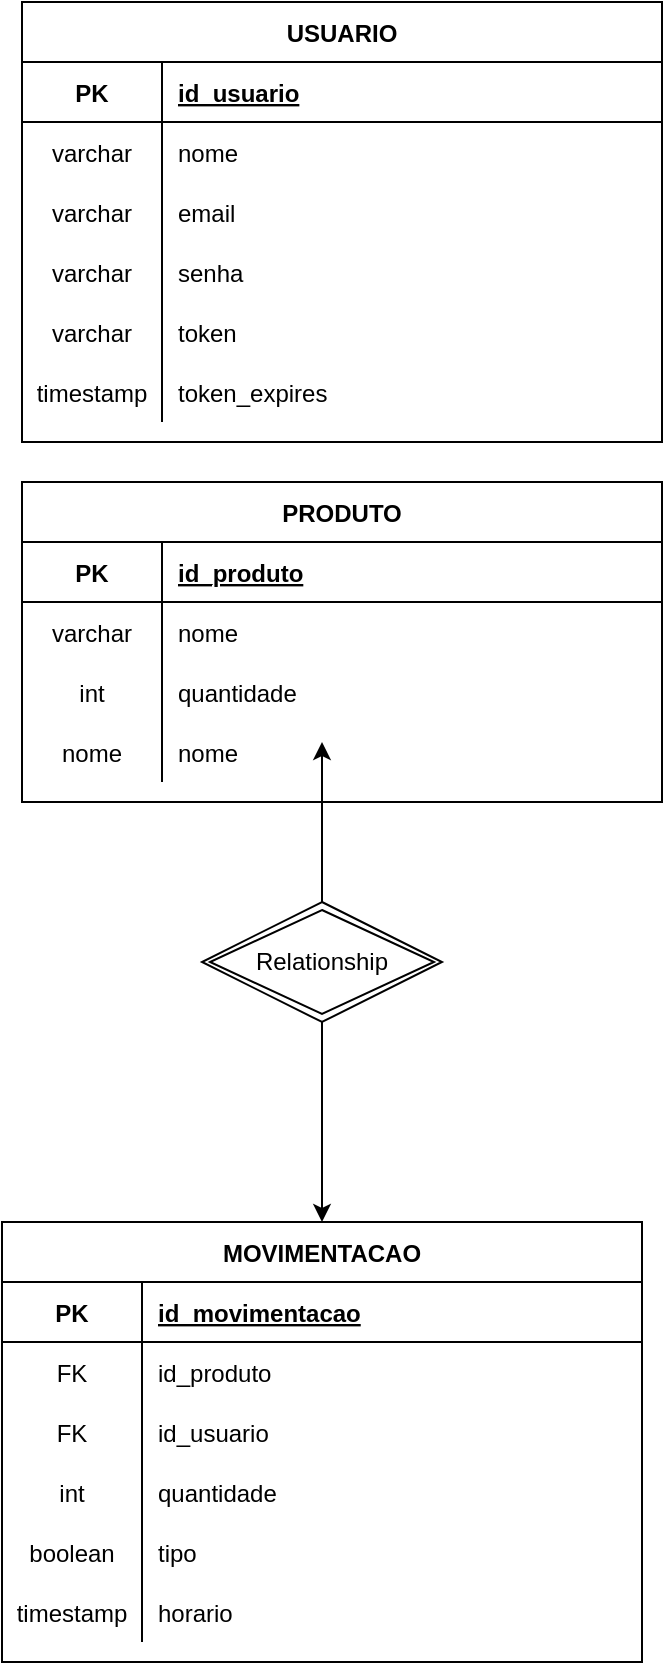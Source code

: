 <mxfile version="13.5.7" type="device"><diagram id="R2lEEEUBdFMjLlhIrx00" name="Page-1"><mxGraphModel dx="786" dy="535" grid="1" gridSize="10" guides="1" tooltips="1" connect="1" arrows="1" fold="1" page="1" pageScale="1" pageWidth="850" pageHeight="1100" math="0" shadow="0" extFonts="Permanent Marker^https://fonts.googleapis.com/css?family=Permanent+Marker"><root><mxCell id="0"/><mxCell id="1" parent="0"/><mxCell id="RtVF5Kp54NioMqIO6e4X-18" value="PRODUTO" style="shape=table;startSize=30;container=1;collapsible=1;childLayout=tableLayout;fixedRows=1;rowLines=0;fontStyle=1;align=center;resizeLast=1;" parent="1" vertex="1"><mxGeometry x="80" y="280" width="320" height="160" as="geometry"/></mxCell><mxCell id="RtVF5Kp54NioMqIO6e4X-19" value="" style="shape=partialRectangle;collapsible=0;dropTarget=0;pointerEvents=0;fillColor=none;top=0;left=0;bottom=1;right=0;points=[[0,0.5],[1,0.5]];portConstraint=eastwest;" parent="RtVF5Kp54NioMqIO6e4X-18" vertex="1"><mxGeometry y="30" width="320" height="30" as="geometry"/></mxCell><mxCell id="RtVF5Kp54NioMqIO6e4X-20" value="PK" style="shape=partialRectangle;connectable=0;fillColor=none;top=0;left=0;bottom=0;right=0;fontStyle=1;overflow=hidden;" parent="RtVF5Kp54NioMqIO6e4X-19" vertex="1"><mxGeometry width="70" height="30" as="geometry"/></mxCell><mxCell id="RtVF5Kp54NioMqIO6e4X-21" value="id_produto" style="shape=partialRectangle;connectable=0;fillColor=none;top=0;left=0;bottom=0;right=0;align=left;spacingLeft=6;fontStyle=5;overflow=hidden;" parent="RtVF5Kp54NioMqIO6e4X-19" vertex="1"><mxGeometry x="70" width="250" height="30" as="geometry"/></mxCell><mxCell id="RtVF5Kp54NioMqIO6e4X-22" value="" style="shape=partialRectangle;collapsible=0;dropTarget=0;pointerEvents=0;fillColor=none;top=0;left=0;bottom=0;right=0;points=[[0,0.5],[1,0.5]];portConstraint=eastwest;" parent="RtVF5Kp54NioMqIO6e4X-18" vertex="1"><mxGeometry y="60" width="320" height="30" as="geometry"/></mxCell><mxCell id="RtVF5Kp54NioMqIO6e4X-23" value="varchar" style="shape=partialRectangle;connectable=0;fillColor=none;top=0;left=0;bottom=0;right=0;editable=1;overflow=hidden;" parent="RtVF5Kp54NioMqIO6e4X-22" vertex="1"><mxGeometry width="70" height="30" as="geometry"/></mxCell><mxCell id="RtVF5Kp54NioMqIO6e4X-24" value="nome" style="shape=partialRectangle;connectable=0;fillColor=none;top=0;left=0;bottom=0;right=0;align=left;spacingLeft=6;overflow=hidden;" parent="RtVF5Kp54NioMqIO6e4X-22" vertex="1"><mxGeometry x="70" width="250" height="30" as="geometry"/></mxCell><mxCell id="RtVF5Kp54NioMqIO6e4X-25" value="" style="shape=partialRectangle;collapsible=0;dropTarget=0;pointerEvents=0;fillColor=none;top=0;left=0;bottom=0;right=0;points=[[0,0.5],[1,0.5]];portConstraint=eastwest;" parent="RtVF5Kp54NioMqIO6e4X-18" vertex="1"><mxGeometry y="90" width="320" height="30" as="geometry"/></mxCell><mxCell id="RtVF5Kp54NioMqIO6e4X-26" value="int" style="shape=partialRectangle;connectable=0;fillColor=none;top=0;left=0;bottom=0;right=0;editable=1;overflow=hidden;" parent="RtVF5Kp54NioMqIO6e4X-25" vertex="1"><mxGeometry width="70" height="30" as="geometry"/></mxCell><mxCell id="RtVF5Kp54NioMqIO6e4X-27" value="quantidade" style="shape=partialRectangle;connectable=0;fillColor=none;top=0;left=0;bottom=0;right=0;align=left;spacingLeft=6;overflow=hidden;" parent="RtVF5Kp54NioMqIO6e4X-25" vertex="1"><mxGeometry x="70" width="250" height="30" as="geometry"/></mxCell><mxCell id="6u2AoJfGtM06uKYcxP-_-1" value="" style="shape=partialRectangle;collapsible=0;dropTarget=0;pointerEvents=0;fillColor=none;top=0;left=0;bottom=0;right=0;points=[[0,0.5],[1,0.5]];portConstraint=eastwest;" vertex="1" parent="RtVF5Kp54NioMqIO6e4X-18"><mxGeometry y="120" width="320" height="30" as="geometry"/></mxCell><mxCell id="6u2AoJfGtM06uKYcxP-_-2" value="nome" style="shape=partialRectangle;connectable=0;fillColor=none;top=0;left=0;bottom=0;right=0;editable=1;overflow=hidden;" vertex="1" parent="6u2AoJfGtM06uKYcxP-_-1"><mxGeometry width="70" height="30" as="geometry"/></mxCell><mxCell id="6u2AoJfGtM06uKYcxP-_-3" value="nome" style="shape=partialRectangle;connectable=0;fillColor=none;top=0;left=0;bottom=0;right=0;align=left;spacingLeft=6;overflow=hidden;" vertex="1" parent="6u2AoJfGtM06uKYcxP-_-1"><mxGeometry x="70" width="250" height="30" as="geometry"/></mxCell><mxCell id="RtVF5Kp54NioMqIO6e4X-5" value="USUARIO" style="shape=table;startSize=30;container=1;collapsible=1;childLayout=tableLayout;fixedRows=1;rowLines=0;fontStyle=1;align=center;resizeLast=1;" parent="1" vertex="1"><mxGeometry x="80" y="40" width="320" height="220" as="geometry"/></mxCell><mxCell id="RtVF5Kp54NioMqIO6e4X-6" value="" style="shape=partialRectangle;collapsible=0;dropTarget=0;pointerEvents=0;fillColor=none;top=0;left=0;bottom=1;right=0;points=[[0,0.5],[1,0.5]];portConstraint=eastwest;" parent="RtVF5Kp54NioMqIO6e4X-5" vertex="1"><mxGeometry y="30" width="320" height="30" as="geometry"/></mxCell><mxCell id="RtVF5Kp54NioMqIO6e4X-7" value="PK" style="shape=partialRectangle;connectable=0;fillColor=none;top=0;left=0;bottom=0;right=0;fontStyle=1;overflow=hidden;" parent="RtVF5Kp54NioMqIO6e4X-6" vertex="1"><mxGeometry width="70" height="30" as="geometry"/></mxCell><mxCell id="RtVF5Kp54NioMqIO6e4X-8" value="id_usuario" style="shape=partialRectangle;connectable=0;fillColor=none;top=0;left=0;bottom=0;right=0;align=left;spacingLeft=6;fontStyle=5;overflow=hidden;" parent="RtVF5Kp54NioMqIO6e4X-6" vertex="1"><mxGeometry x="70" width="250" height="30" as="geometry"/></mxCell><mxCell id="RtVF5Kp54NioMqIO6e4X-9" value="" style="shape=partialRectangle;collapsible=0;dropTarget=0;pointerEvents=0;fillColor=none;top=0;left=0;bottom=0;right=0;points=[[0,0.5],[1,0.5]];portConstraint=eastwest;" parent="RtVF5Kp54NioMqIO6e4X-5" vertex="1"><mxGeometry y="60" width="320" height="30" as="geometry"/></mxCell><mxCell id="RtVF5Kp54NioMqIO6e4X-10" value="varchar" style="shape=partialRectangle;connectable=0;fillColor=none;top=0;left=0;bottom=0;right=0;editable=1;overflow=hidden;" parent="RtVF5Kp54NioMqIO6e4X-9" vertex="1"><mxGeometry width="70" height="30" as="geometry"/></mxCell><mxCell id="RtVF5Kp54NioMqIO6e4X-11" value="nome" style="shape=partialRectangle;connectable=0;fillColor=none;top=0;left=0;bottom=0;right=0;align=left;spacingLeft=6;overflow=hidden;" parent="RtVF5Kp54NioMqIO6e4X-9" vertex="1"><mxGeometry x="70" width="250" height="30" as="geometry"/></mxCell><mxCell id="RtVF5Kp54NioMqIO6e4X-12" value="" style="shape=partialRectangle;collapsible=0;dropTarget=0;pointerEvents=0;fillColor=none;top=0;left=0;bottom=0;right=0;points=[[0,0.5],[1,0.5]];portConstraint=eastwest;" parent="RtVF5Kp54NioMqIO6e4X-5" vertex="1"><mxGeometry y="90" width="320" height="30" as="geometry"/></mxCell><mxCell id="RtVF5Kp54NioMqIO6e4X-13" value="varchar" style="shape=partialRectangle;connectable=0;fillColor=none;top=0;left=0;bottom=0;right=0;editable=1;overflow=hidden;" parent="RtVF5Kp54NioMqIO6e4X-12" vertex="1"><mxGeometry width="70" height="30" as="geometry"/></mxCell><mxCell id="RtVF5Kp54NioMqIO6e4X-14" value="email" style="shape=partialRectangle;connectable=0;fillColor=none;top=0;left=0;bottom=0;right=0;align=left;spacingLeft=6;overflow=hidden;" parent="RtVF5Kp54NioMqIO6e4X-12" vertex="1"><mxGeometry x="70" width="250" height="30" as="geometry"/></mxCell><mxCell id="RtVF5Kp54NioMqIO6e4X-15" value="" style="shape=partialRectangle;collapsible=0;dropTarget=0;pointerEvents=0;fillColor=none;top=0;left=0;bottom=0;right=0;points=[[0,0.5],[1,0.5]];portConstraint=eastwest;" parent="RtVF5Kp54NioMqIO6e4X-5" vertex="1"><mxGeometry y="120" width="320" height="30" as="geometry"/></mxCell><mxCell id="RtVF5Kp54NioMqIO6e4X-16" value="varchar" style="shape=partialRectangle;connectable=0;fillColor=none;top=0;left=0;bottom=0;right=0;editable=1;overflow=hidden;" parent="RtVF5Kp54NioMqIO6e4X-15" vertex="1"><mxGeometry width="70" height="30" as="geometry"/></mxCell><mxCell id="RtVF5Kp54NioMqIO6e4X-17" value="senha" style="shape=partialRectangle;connectable=0;fillColor=none;top=0;left=0;bottom=0;right=0;align=left;spacingLeft=6;overflow=hidden;" parent="RtVF5Kp54NioMqIO6e4X-15" vertex="1"><mxGeometry x="70" width="250" height="30" as="geometry"/></mxCell><mxCell id="6u2AoJfGtM06uKYcxP-_-7" value="" style="shape=partialRectangle;collapsible=0;dropTarget=0;pointerEvents=0;fillColor=none;top=0;left=0;bottom=0;right=0;points=[[0,0.5],[1,0.5]];portConstraint=eastwest;" vertex="1" parent="RtVF5Kp54NioMqIO6e4X-5"><mxGeometry y="150" width="320" height="30" as="geometry"/></mxCell><mxCell id="6u2AoJfGtM06uKYcxP-_-8" value="varchar" style="shape=partialRectangle;connectable=0;fillColor=none;top=0;left=0;bottom=0;right=0;editable=1;overflow=hidden;" vertex="1" parent="6u2AoJfGtM06uKYcxP-_-7"><mxGeometry width="70" height="30" as="geometry"/></mxCell><mxCell id="6u2AoJfGtM06uKYcxP-_-9" value="token" style="shape=partialRectangle;connectable=0;fillColor=none;top=0;left=0;bottom=0;right=0;align=left;spacingLeft=6;overflow=hidden;" vertex="1" parent="6u2AoJfGtM06uKYcxP-_-7"><mxGeometry x="70" width="250" height="30" as="geometry"/></mxCell><mxCell id="6u2AoJfGtM06uKYcxP-_-10" value="" style="shape=partialRectangle;collapsible=0;dropTarget=0;pointerEvents=0;fillColor=none;top=0;left=0;bottom=0;right=0;points=[[0,0.5],[1,0.5]];portConstraint=eastwest;" vertex="1" parent="RtVF5Kp54NioMqIO6e4X-5"><mxGeometry y="180" width="320" height="30" as="geometry"/></mxCell><mxCell id="6u2AoJfGtM06uKYcxP-_-11" value="timestamp" style="shape=partialRectangle;connectable=0;fillColor=none;top=0;left=0;bottom=0;right=0;editable=1;overflow=hidden;" vertex="1" parent="6u2AoJfGtM06uKYcxP-_-10"><mxGeometry width="70" height="30" as="geometry"/></mxCell><mxCell id="6u2AoJfGtM06uKYcxP-_-12" value="token_expires" style="shape=partialRectangle;connectable=0;fillColor=none;top=0;left=0;bottom=0;right=0;align=left;spacingLeft=6;overflow=hidden;" vertex="1" parent="6u2AoJfGtM06uKYcxP-_-10"><mxGeometry x="70" width="250" height="30" as="geometry"/></mxCell><mxCell id="RtVF5Kp54NioMqIO6e4X-58" style="edgeStyle=orthogonalEdgeStyle;rounded=0;orthogonalLoop=1;jettySize=auto;html=1;" parent="1" source="RtVF5Kp54NioMqIO6e4X-57" edge="1"><mxGeometry relative="1" as="geometry"><mxPoint x="230" y="410" as="targetPoint"/></mxGeometry></mxCell><mxCell id="RtVF5Kp54NioMqIO6e4X-59" style="edgeStyle=orthogonalEdgeStyle;rounded=0;orthogonalLoop=1;jettySize=auto;html=1;" parent="1" source="RtVF5Kp54NioMqIO6e4X-57" target="RtVF5Kp54NioMqIO6e4X-44" edge="1"><mxGeometry relative="1" as="geometry"/></mxCell><mxCell id="RtVF5Kp54NioMqIO6e4X-57" value="Relationship" style="shape=rhombus;double=1;perimeter=rhombusPerimeter;whiteSpace=wrap;html=1;align=center;" parent="1" vertex="1"><mxGeometry x="170" y="490" width="120" height="60" as="geometry"/></mxCell><mxCell id="RtVF5Kp54NioMqIO6e4X-44" value="MOVIMENTACAO" style="shape=table;startSize=30;container=1;collapsible=1;childLayout=tableLayout;fixedRows=1;rowLines=0;fontStyle=1;align=center;resizeLast=1;" parent="1" vertex="1"><mxGeometry x="70" y="650" width="320" height="220" as="geometry"/></mxCell><mxCell id="RtVF5Kp54NioMqIO6e4X-45" value="" style="shape=partialRectangle;collapsible=0;dropTarget=0;pointerEvents=0;fillColor=none;top=0;left=0;bottom=1;right=0;points=[[0,0.5],[1,0.5]];portConstraint=eastwest;" parent="RtVF5Kp54NioMqIO6e4X-44" vertex="1"><mxGeometry y="30" width="320" height="30" as="geometry"/></mxCell><mxCell id="RtVF5Kp54NioMqIO6e4X-46" value="PK" style="shape=partialRectangle;connectable=0;fillColor=none;top=0;left=0;bottom=0;right=0;fontStyle=1;overflow=hidden;" parent="RtVF5Kp54NioMqIO6e4X-45" vertex="1"><mxGeometry width="70" height="30" as="geometry"/></mxCell><mxCell id="RtVF5Kp54NioMqIO6e4X-47" value="id_movimentacao" style="shape=partialRectangle;connectable=0;fillColor=none;top=0;left=0;bottom=0;right=0;align=left;spacingLeft=6;fontStyle=5;overflow=hidden;" parent="RtVF5Kp54NioMqIO6e4X-45" vertex="1"><mxGeometry x="70" width="250" height="30" as="geometry"/></mxCell><mxCell id="RtVF5Kp54NioMqIO6e4X-48" value="" style="shape=partialRectangle;collapsible=0;dropTarget=0;pointerEvents=0;fillColor=none;top=0;left=0;bottom=0;right=0;points=[[0,0.5],[1,0.5]];portConstraint=eastwest;" parent="RtVF5Kp54NioMqIO6e4X-44" vertex="1"><mxGeometry y="60" width="320" height="30" as="geometry"/></mxCell><mxCell id="RtVF5Kp54NioMqIO6e4X-49" value="FK" style="shape=partialRectangle;connectable=0;fillColor=none;top=0;left=0;bottom=0;right=0;editable=1;overflow=hidden;" parent="RtVF5Kp54NioMqIO6e4X-48" vertex="1"><mxGeometry width="70" height="30" as="geometry"/></mxCell><mxCell id="RtVF5Kp54NioMqIO6e4X-50" value="id_produto" style="shape=partialRectangle;connectable=0;fillColor=none;top=0;left=0;bottom=0;right=0;align=left;spacingLeft=6;overflow=hidden;" parent="RtVF5Kp54NioMqIO6e4X-48" vertex="1"><mxGeometry x="70" width="250" height="30" as="geometry"/></mxCell><mxCell id="6u2AoJfGtM06uKYcxP-_-4" value="" style="shape=partialRectangle;collapsible=0;dropTarget=0;pointerEvents=0;fillColor=none;top=0;left=0;bottom=0;right=0;points=[[0,0.5],[1,0.5]];portConstraint=eastwest;" vertex="1" parent="RtVF5Kp54NioMqIO6e4X-44"><mxGeometry y="90" width="320" height="30" as="geometry"/></mxCell><mxCell id="6u2AoJfGtM06uKYcxP-_-5" value="FK" style="shape=partialRectangle;connectable=0;fillColor=none;top=0;left=0;bottom=0;right=0;editable=1;overflow=hidden;" vertex="1" parent="6u2AoJfGtM06uKYcxP-_-4"><mxGeometry width="70" height="30" as="geometry"/></mxCell><mxCell id="6u2AoJfGtM06uKYcxP-_-6" value="id_usuario" style="shape=partialRectangle;connectable=0;fillColor=none;top=0;left=0;bottom=0;right=0;align=left;spacingLeft=6;overflow=hidden;" vertex="1" parent="6u2AoJfGtM06uKYcxP-_-4"><mxGeometry x="70" width="250" height="30" as="geometry"/></mxCell><mxCell id="RtVF5Kp54NioMqIO6e4X-51" value="" style="shape=partialRectangle;collapsible=0;dropTarget=0;pointerEvents=0;fillColor=none;top=0;left=0;bottom=0;right=0;points=[[0,0.5],[1,0.5]];portConstraint=eastwest;" parent="RtVF5Kp54NioMqIO6e4X-44" vertex="1"><mxGeometry y="120" width="320" height="30" as="geometry"/></mxCell><mxCell id="RtVF5Kp54NioMqIO6e4X-52" value="int" style="shape=partialRectangle;connectable=0;fillColor=none;top=0;left=0;bottom=0;right=0;editable=1;overflow=hidden;" parent="RtVF5Kp54NioMqIO6e4X-51" vertex="1"><mxGeometry width="70" height="30" as="geometry"/></mxCell><mxCell id="RtVF5Kp54NioMqIO6e4X-53" value="quantidade" style="shape=partialRectangle;connectable=0;fillColor=none;top=0;left=0;bottom=0;right=0;align=left;spacingLeft=6;overflow=hidden;" parent="RtVF5Kp54NioMqIO6e4X-51" vertex="1"><mxGeometry x="70" width="250" height="30" as="geometry"/></mxCell><mxCell id="RtVF5Kp54NioMqIO6e4X-63" value="" style="shape=partialRectangle;collapsible=0;dropTarget=0;pointerEvents=0;fillColor=none;top=0;left=0;bottom=0;right=0;points=[[0,0.5],[1,0.5]];portConstraint=eastwest;" parent="RtVF5Kp54NioMqIO6e4X-44" vertex="1"><mxGeometry y="150" width="320" height="30" as="geometry"/></mxCell><mxCell id="RtVF5Kp54NioMqIO6e4X-64" value="boolean" style="shape=partialRectangle;connectable=0;fillColor=none;top=0;left=0;bottom=0;right=0;editable=1;overflow=hidden;" parent="RtVF5Kp54NioMqIO6e4X-63" vertex="1"><mxGeometry width="70" height="30" as="geometry"/></mxCell><mxCell id="RtVF5Kp54NioMqIO6e4X-65" value="tipo" style="shape=partialRectangle;connectable=0;fillColor=none;top=0;left=0;bottom=0;right=0;align=left;spacingLeft=6;overflow=hidden;" parent="RtVF5Kp54NioMqIO6e4X-63" vertex="1"><mxGeometry x="70" width="250" height="30" as="geometry"/></mxCell><mxCell id="otOAaR71NYkne16Vqusv-1" value="" style="shape=partialRectangle;collapsible=0;dropTarget=0;pointerEvents=0;fillColor=none;top=0;left=0;bottom=0;right=0;points=[[0,0.5],[1,0.5]];portConstraint=eastwest;" parent="RtVF5Kp54NioMqIO6e4X-44" vertex="1"><mxGeometry y="180" width="320" height="30" as="geometry"/></mxCell><mxCell id="otOAaR71NYkne16Vqusv-2" value="timestamp" style="shape=partialRectangle;connectable=0;fillColor=none;top=0;left=0;bottom=0;right=0;editable=1;overflow=hidden;" parent="otOAaR71NYkne16Vqusv-1" vertex="1"><mxGeometry width="70" height="30" as="geometry"/></mxCell><mxCell id="otOAaR71NYkne16Vqusv-3" value="horario" style="shape=partialRectangle;connectable=0;fillColor=none;top=0;left=0;bottom=0;right=0;align=left;spacingLeft=6;overflow=hidden;" parent="otOAaR71NYkne16Vqusv-1" vertex="1"><mxGeometry x="70" width="250" height="30" as="geometry"/></mxCell></root></mxGraphModel></diagram></mxfile>